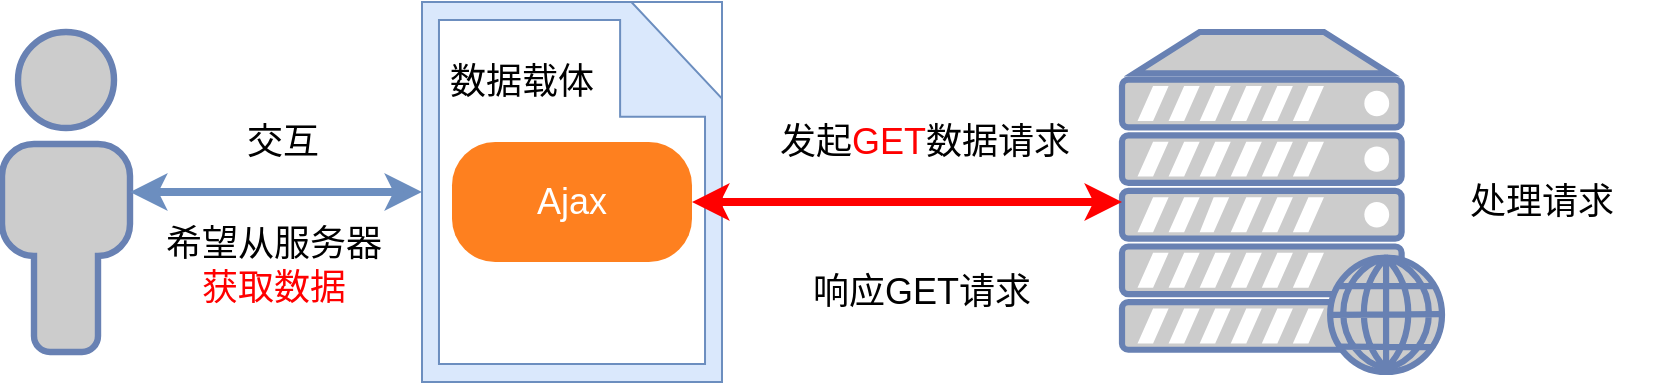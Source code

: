 <mxfile version="21.2.1" type="device">
  <diagram name="第 1 页" id="UHtSpR9IC_FXIQfQnc5V">
    <mxGraphModel dx="1036" dy="654" grid="1" gridSize="10" guides="1" tooltips="1" connect="1" arrows="1" fold="1" page="1" pageScale="1" pageWidth="827" pageHeight="1169" math="0" shadow="0">
      <root>
        <mxCell id="0" />
        <mxCell id="1" parent="0" />
        <mxCell id="YaG_1TBnuGS9j93xaT1G-1" value="" style="fontColor=#0066CC;verticalAlign=top;verticalLabelPosition=bottom;labelPosition=center;align=center;html=1;outlineConnect=0;fillColor=#CCCCCC;strokeColor=#6881B3;gradientColor=none;gradientDirection=north;strokeWidth=2;shape=mxgraph.networks.user_male;" parent="1" vertex="1">
          <mxGeometry x="60" y="215" width="64" height="160" as="geometry" />
        </mxCell>
        <mxCell id="YaG_1TBnuGS9j93xaT1G-2" value="" style="fontColor=#0066CC;verticalAlign=top;verticalLabelPosition=bottom;labelPosition=center;align=center;html=1;outlineConnect=0;fillColor=#CCCCCC;strokeColor=#6881B3;gradientColor=none;gradientDirection=north;strokeWidth=2;shape=mxgraph.networks.web_server;" parent="1" vertex="1">
          <mxGeometry x="620" y="215" width="160" height="170" as="geometry" />
        </mxCell>
        <mxCell id="YaG_1TBnuGS9j93xaT1G-6" value="" style="group;fillColor=#FFFFFF;strokeColor=#6c8ebf;" parent="1" vertex="1" connectable="0">
          <mxGeometry x="270" y="200" width="150" height="190" as="geometry" />
        </mxCell>
        <mxCell id="YaG_1TBnuGS9j93xaT1G-3" value="" style="sketch=0;pointerEvents=1;shadow=0;dashed=0;html=1;labelPosition=center;verticalLabelPosition=bottom;verticalAlign=top;outlineConnect=0;align=center;shape=mxgraph.office.concepts.document_blank;fillColor=#dae8fc;strokeColor=#6c8ebf;" parent="YaG_1TBnuGS9j93xaT1G-6" vertex="1">
          <mxGeometry width="150" height="190" as="geometry" />
        </mxCell>
        <mxCell id="YaG_1TBnuGS9j93xaT1G-4" value="&lt;font style=&quot;font-size: 18px;&quot;&gt;数据载体&lt;/font&gt;" style="rounded=0;whiteSpace=wrap;html=1;fillColor=none;strokeColor=none;fontFamily=Helvetica;" parent="YaG_1TBnuGS9j93xaT1G-6" vertex="1">
          <mxGeometry y="30" width="100" height="20" as="geometry" />
        </mxCell>
        <mxCell id="YaG_1TBnuGS9j93xaT1G-5" value="&lt;font color=&quot;#ffffff&quot; style=&quot;font-size: 18px;&quot;&gt;Ajax&lt;/font&gt;" style="rounded=1;whiteSpace=wrap;html=1;arcSize=36;fillStyle=auto;fillColor=#FE801F;strokeColor=none;" parent="YaG_1TBnuGS9j93xaT1G-6" vertex="1">
          <mxGeometry x="15" y="70" width="120" height="60" as="geometry" />
        </mxCell>
        <mxCell id="YaG_1TBnuGS9j93xaT1G-7" value="" style="endArrow=classic;startArrow=classic;html=1;rounded=0;strokeColor=#6c8ebf;fillColor=#dae8fc;fontSize=14;jumpSize=16;strokeWidth=4;" parent="1" source="YaG_1TBnuGS9j93xaT1G-1" target="YaG_1TBnuGS9j93xaT1G-3" edge="1">
          <mxGeometry width="50" height="50" relative="1" as="geometry">
            <mxPoint x="180" y="340" as="sourcePoint" />
            <mxPoint x="260" y="300" as="targetPoint" />
          </mxGeometry>
        </mxCell>
        <mxCell id="YaG_1TBnuGS9j93xaT1G-8" value="&lt;font style=&quot;font-size: 18px;&quot;&gt;交互&lt;/font&gt;" style="edgeLabel;html=1;align=center;verticalAlign=middle;resizable=0;points=[];" parent="YaG_1TBnuGS9j93xaT1G-7" vertex="1" connectable="0">
          <mxGeometry x="-0.14" relative="1" as="geometry">
            <mxPoint x="13" y="-25" as="offset" />
          </mxGeometry>
        </mxCell>
        <mxCell id="YaG_1TBnuGS9j93xaT1G-10" value="" style="endArrow=classic;startArrow=classic;html=1;rounded=0;strokeColor=#FF0000;fillColor=#dae8fc;fontSize=14;jumpSize=16;strokeWidth=4;exitX=1;exitY=0.5;exitDx=0;exitDy=0;entryX=0;entryY=0.5;entryDx=0;entryDy=0;entryPerimeter=0;" parent="1" source="YaG_1TBnuGS9j93xaT1G-5" target="YaG_1TBnuGS9j93xaT1G-2" edge="1">
          <mxGeometry width="50" height="50" relative="1" as="geometry">
            <mxPoint x="424" y="330" as="sourcePoint" />
            <mxPoint x="560" y="350" as="targetPoint" />
          </mxGeometry>
        </mxCell>
        <mxCell id="YaG_1TBnuGS9j93xaT1G-11" value="&lt;span style=&quot;font-size: 18px;&quot;&gt;发起&lt;font color=&quot;#ff0000&quot;&gt;GET&lt;/font&gt;数据请求&lt;/span&gt;" style="edgeLabel;html=1;align=center;verticalAlign=middle;resizable=0;points=[];" parent="YaG_1TBnuGS9j93xaT1G-10" vertex="1" connectable="0">
          <mxGeometry x="-0.14" relative="1" as="geometry">
            <mxPoint x="23" y="-30" as="offset" />
          </mxGeometry>
        </mxCell>
        <mxCell id="_LfNk5zzKTtyTmPajw0u-1" value="&lt;font style=&quot;font-size: 18px;&quot;&gt;希望从服务器&lt;font style=&quot;font-size: 18px;&quot; color=&quot;#ff0000&quot;&gt;获取数据&lt;/font&gt;&lt;/font&gt;" style="rounded=0;whiteSpace=wrap;html=1;fillColor=none;strokeColor=none;" vertex="1" parent="1">
          <mxGeometry x="136" y="302" width="120" height="60" as="geometry" />
        </mxCell>
        <mxCell id="_LfNk5zzKTtyTmPajw0u-2" value="&lt;span style=&quot;font-size: 18px;&quot;&gt;响应GET请求&lt;br&gt;&lt;/span&gt;" style="rounded=0;whiteSpace=wrap;html=1;fillColor=none;strokeColor=none;" vertex="1" parent="1">
          <mxGeometry x="460" y="315" width="120" height="60" as="geometry" />
        </mxCell>
        <mxCell id="_LfNk5zzKTtyTmPajw0u-3" value="&lt;span style=&quot;font-size: 18px;&quot;&gt;处理请求&lt;br&gt;&lt;/span&gt;" style="rounded=0;whiteSpace=wrap;html=1;fillColor=none;strokeColor=none;" vertex="1" parent="1">
          <mxGeometry x="770" y="270" width="120" height="60" as="geometry" />
        </mxCell>
      </root>
    </mxGraphModel>
  </diagram>
</mxfile>
